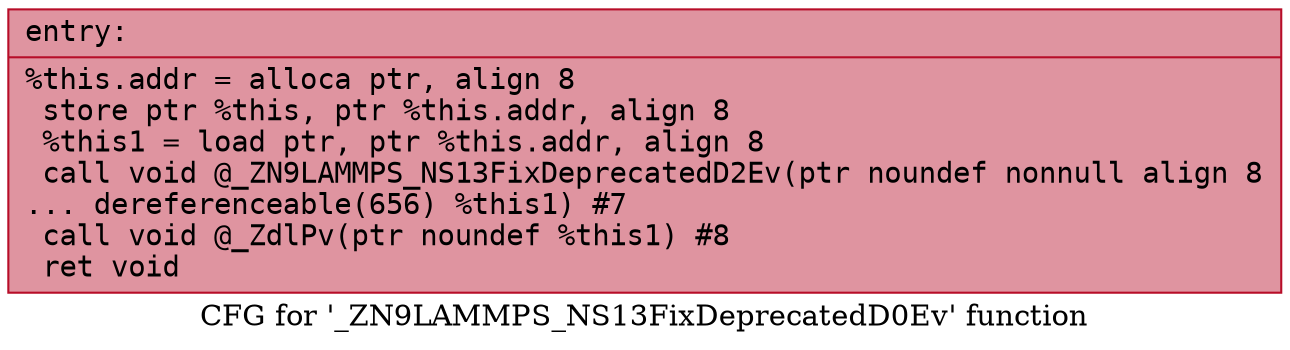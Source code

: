 digraph "CFG for '_ZN9LAMMPS_NS13FixDeprecatedD0Ev' function" {
	label="CFG for '_ZN9LAMMPS_NS13FixDeprecatedD0Ev' function";

	Node0x560d35acf2e0 [shape=record,color="#b70d28ff", style=filled, fillcolor="#b70d2870" fontname="Courier",label="{entry:\l|  %this.addr = alloca ptr, align 8\l  store ptr %this, ptr %this.addr, align 8\l  %this1 = load ptr, ptr %this.addr, align 8\l  call void @_ZN9LAMMPS_NS13FixDeprecatedD2Ev(ptr noundef nonnull align 8\l... dereferenceable(656) %this1) #7\l  call void @_ZdlPv(ptr noundef %this1) #8\l  ret void\l}"];
}
